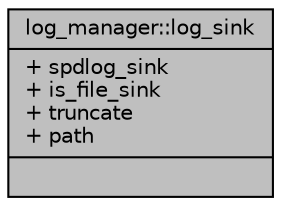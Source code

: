 digraph "log_manager::log_sink"
{
  edge [fontname="Helvetica",fontsize="10",labelfontname="Helvetica",labelfontsize="10"];
  node [fontname="Helvetica",fontsize="10",shape=record];
  Node0 [label="{log_manager::log_sink\n|+ spdlog_sink\l+ is_file_sink\l+ truncate\l+ path\l|}",height=0.2,width=0.4,color="black", fillcolor="grey75", style="filled", fontcolor="black"];
}
